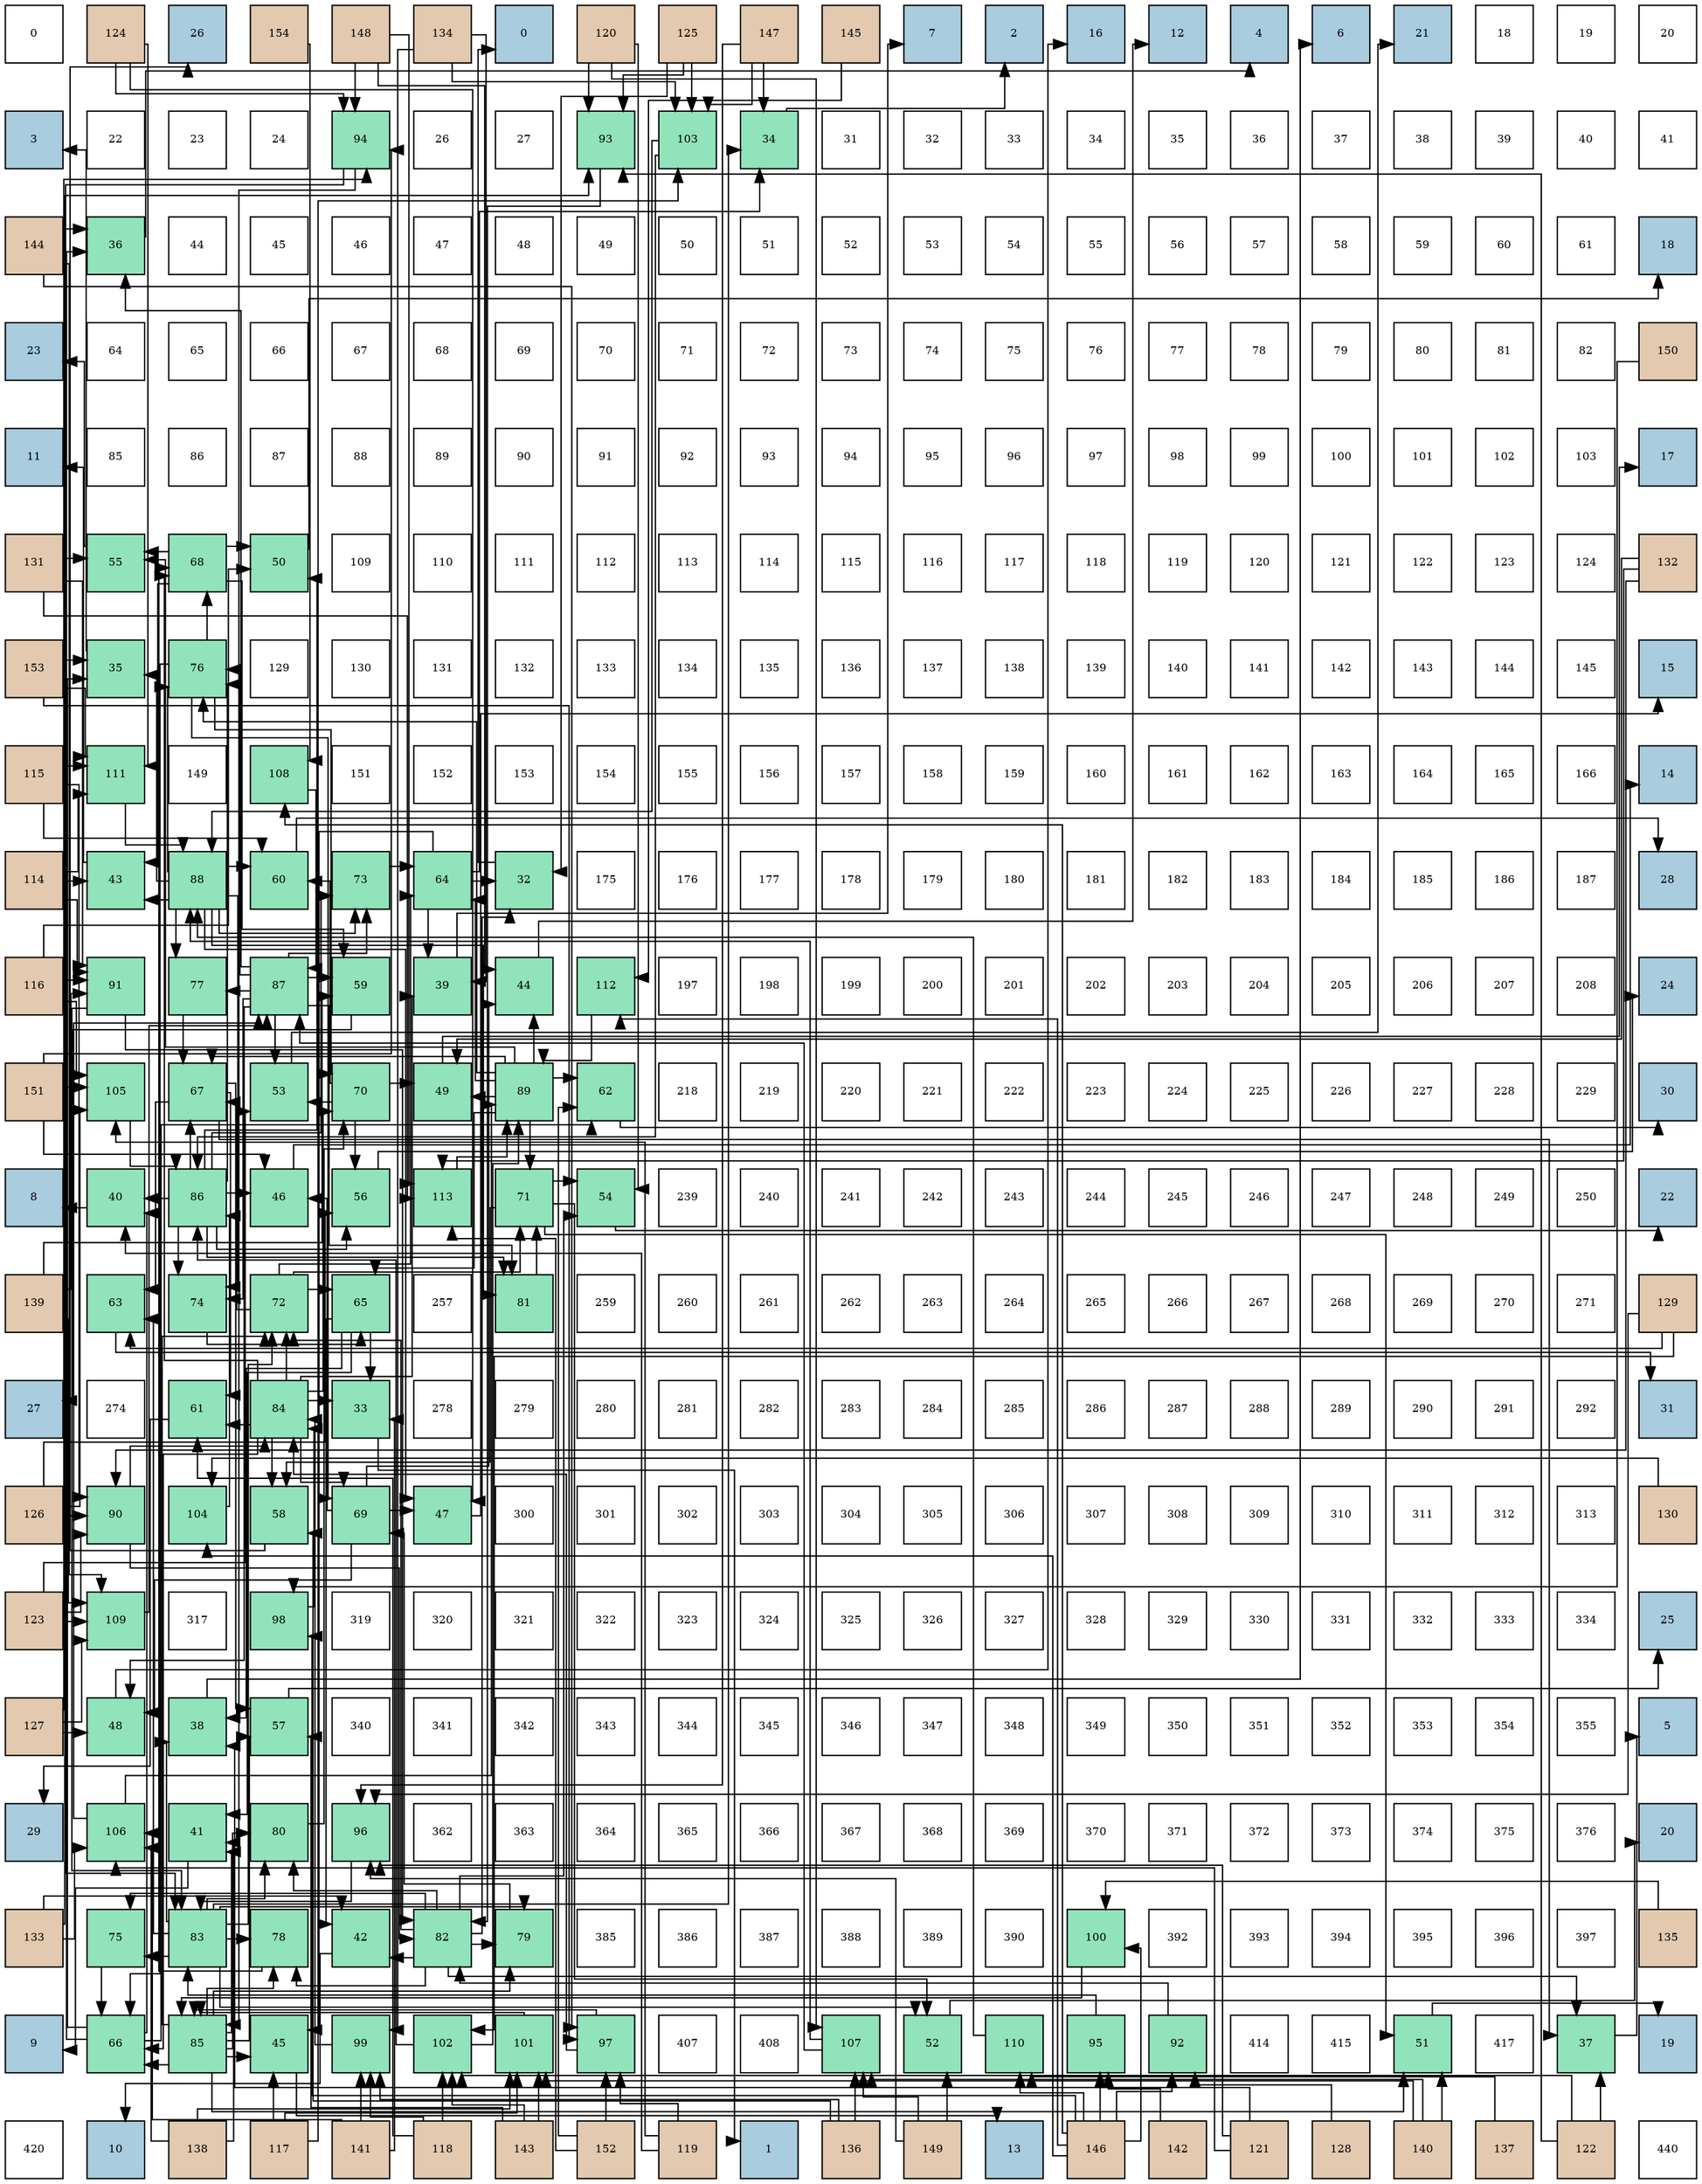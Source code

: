 digraph layout{
 rankdir=TB;
 splines=ortho;
 node [style=filled shape=square fixedsize=true width=0.6];
0[label="0", fontsize=8, fillcolor="#ffffff"];
1[label="124", fontsize=8, fillcolor="#e3c9af"];
2[label="26", fontsize=8, fillcolor="#a9ccde"];
3[label="154", fontsize=8, fillcolor="#e3c9af"];
4[label="148", fontsize=8, fillcolor="#e3c9af"];
5[label="134", fontsize=8, fillcolor="#e3c9af"];
6[label="0", fontsize=8, fillcolor="#a9ccde"];
7[label="120", fontsize=8, fillcolor="#e3c9af"];
8[label="125", fontsize=8, fillcolor="#e3c9af"];
9[label="147", fontsize=8, fillcolor="#e3c9af"];
10[label="145", fontsize=8, fillcolor="#e3c9af"];
11[label="7", fontsize=8, fillcolor="#a9ccde"];
12[label="2", fontsize=8, fillcolor="#a9ccde"];
13[label="16", fontsize=8, fillcolor="#a9ccde"];
14[label="12", fontsize=8, fillcolor="#a9ccde"];
15[label="4", fontsize=8, fillcolor="#a9ccde"];
16[label="6", fontsize=8, fillcolor="#a9ccde"];
17[label="21", fontsize=8, fillcolor="#a9ccde"];
18[label="18", fontsize=8, fillcolor="#ffffff"];
19[label="19", fontsize=8, fillcolor="#ffffff"];
20[label="20", fontsize=8, fillcolor="#ffffff"];
21[label="3", fontsize=8, fillcolor="#a9ccde"];
22[label="22", fontsize=8, fillcolor="#ffffff"];
23[label="23", fontsize=8, fillcolor="#ffffff"];
24[label="24", fontsize=8, fillcolor="#ffffff"];
25[label="94", fontsize=8, fillcolor="#91e3bb"];
26[label="26", fontsize=8, fillcolor="#ffffff"];
27[label="27", fontsize=8, fillcolor="#ffffff"];
28[label="93", fontsize=8, fillcolor="#91e3bb"];
29[label="103", fontsize=8, fillcolor="#91e3bb"];
30[label="34", fontsize=8, fillcolor="#91e3bb"];
31[label="31", fontsize=8, fillcolor="#ffffff"];
32[label="32", fontsize=8, fillcolor="#ffffff"];
33[label="33", fontsize=8, fillcolor="#ffffff"];
34[label="34", fontsize=8, fillcolor="#ffffff"];
35[label="35", fontsize=8, fillcolor="#ffffff"];
36[label="36", fontsize=8, fillcolor="#ffffff"];
37[label="37", fontsize=8, fillcolor="#ffffff"];
38[label="38", fontsize=8, fillcolor="#ffffff"];
39[label="39", fontsize=8, fillcolor="#ffffff"];
40[label="40", fontsize=8, fillcolor="#ffffff"];
41[label="41", fontsize=8, fillcolor="#ffffff"];
42[label="144", fontsize=8, fillcolor="#e3c9af"];
43[label="36", fontsize=8, fillcolor="#91e3bb"];
44[label="44", fontsize=8, fillcolor="#ffffff"];
45[label="45", fontsize=8, fillcolor="#ffffff"];
46[label="46", fontsize=8, fillcolor="#ffffff"];
47[label="47", fontsize=8, fillcolor="#ffffff"];
48[label="48", fontsize=8, fillcolor="#ffffff"];
49[label="49", fontsize=8, fillcolor="#ffffff"];
50[label="50", fontsize=8, fillcolor="#ffffff"];
51[label="51", fontsize=8, fillcolor="#ffffff"];
52[label="52", fontsize=8, fillcolor="#ffffff"];
53[label="53", fontsize=8, fillcolor="#ffffff"];
54[label="54", fontsize=8, fillcolor="#ffffff"];
55[label="55", fontsize=8, fillcolor="#ffffff"];
56[label="56", fontsize=8, fillcolor="#ffffff"];
57[label="57", fontsize=8, fillcolor="#ffffff"];
58[label="58", fontsize=8, fillcolor="#ffffff"];
59[label="59", fontsize=8, fillcolor="#ffffff"];
60[label="60", fontsize=8, fillcolor="#ffffff"];
61[label="61", fontsize=8, fillcolor="#ffffff"];
62[label="18", fontsize=8, fillcolor="#a9ccde"];
63[label="23", fontsize=8, fillcolor="#a9ccde"];
64[label="64", fontsize=8, fillcolor="#ffffff"];
65[label="65", fontsize=8, fillcolor="#ffffff"];
66[label="66", fontsize=8, fillcolor="#ffffff"];
67[label="67", fontsize=8, fillcolor="#ffffff"];
68[label="68", fontsize=8, fillcolor="#ffffff"];
69[label="69", fontsize=8, fillcolor="#ffffff"];
70[label="70", fontsize=8, fillcolor="#ffffff"];
71[label="71", fontsize=8, fillcolor="#ffffff"];
72[label="72", fontsize=8, fillcolor="#ffffff"];
73[label="73", fontsize=8, fillcolor="#ffffff"];
74[label="74", fontsize=8, fillcolor="#ffffff"];
75[label="75", fontsize=8, fillcolor="#ffffff"];
76[label="76", fontsize=8, fillcolor="#ffffff"];
77[label="77", fontsize=8, fillcolor="#ffffff"];
78[label="78", fontsize=8, fillcolor="#ffffff"];
79[label="79", fontsize=8, fillcolor="#ffffff"];
80[label="80", fontsize=8, fillcolor="#ffffff"];
81[label="81", fontsize=8, fillcolor="#ffffff"];
82[label="82", fontsize=8, fillcolor="#ffffff"];
83[label="150", fontsize=8, fillcolor="#e3c9af"];
84[label="11", fontsize=8, fillcolor="#a9ccde"];
85[label="85", fontsize=8, fillcolor="#ffffff"];
86[label="86", fontsize=8, fillcolor="#ffffff"];
87[label="87", fontsize=8, fillcolor="#ffffff"];
88[label="88", fontsize=8, fillcolor="#ffffff"];
89[label="89", fontsize=8, fillcolor="#ffffff"];
90[label="90", fontsize=8, fillcolor="#ffffff"];
91[label="91", fontsize=8, fillcolor="#ffffff"];
92[label="92", fontsize=8, fillcolor="#ffffff"];
93[label="93", fontsize=8, fillcolor="#ffffff"];
94[label="94", fontsize=8, fillcolor="#ffffff"];
95[label="95", fontsize=8, fillcolor="#ffffff"];
96[label="96", fontsize=8, fillcolor="#ffffff"];
97[label="97", fontsize=8, fillcolor="#ffffff"];
98[label="98", fontsize=8, fillcolor="#ffffff"];
99[label="99", fontsize=8, fillcolor="#ffffff"];
100[label="100", fontsize=8, fillcolor="#ffffff"];
101[label="101", fontsize=8, fillcolor="#ffffff"];
102[label="102", fontsize=8, fillcolor="#ffffff"];
103[label="103", fontsize=8, fillcolor="#ffffff"];
104[label="17", fontsize=8, fillcolor="#a9ccde"];
105[label="131", fontsize=8, fillcolor="#e3c9af"];
106[label="55", fontsize=8, fillcolor="#91e3bb"];
107[label="68", fontsize=8, fillcolor="#91e3bb"];
108[label="50", fontsize=8, fillcolor="#91e3bb"];
109[label="109", fontsize=8, fillcolor="#ffffff"];
110[label="110", fontsize=8, fillcolor="#ffffff"];
111[label="111", fontsize=8, fillcolor="#ffffff"];
112[label="112", fontsize=8, fillcolor="#ffffff"];
113[label="113", fontsize=8, fillcolor="#ffffff"];
114[label="114", fontsize=8, fillcolor="#ffffff"];
115[label="115", fontsize=8, fillcolor="#ffffff"];
116[label="116", fontsize=8, fillcolor="#ffffff"];
117[label="117", fontsize=8, fillcolor="#ffffff"];
118[label="118", fontsize=8, fillcolor="#ffffff"];
119[label="119", fontsize=8, fillcolor="#ffffff"];
120[label="120", fontsize=8, fillcolor="#ffffff"];
121[label="121", fontsize=8, fillcolor="#ffffff"];
122[label="122", fontsize=8, fillcolor="#ffffff"];
123[label="123", fontsize=8, fillcolor="#ffffff"];
124[label="124", fontsize=8, fillcolor="#ffffff"];
125[label="132", fontsize=8, fillcolor="#e3c9af"];
126[label="153", fontsize=8, fillcolor="#e3c9af"];
127[label="35", fontsize=8, fillcolor="#91e3bb"];
128[label="76", fontsize=8, fillcolor="#91e3bb"];
129[label="129", fontsize=8, fillcolor="#ffffff"];
130[label="130", fontsize=8, fillcolor="#ffffff"];
131[label="131", fontsize=8, fillcolor="#ffffff"];
132[label="132", fontsize=8, fillcolor="#ffffff"];
133[label="133", fontsize=8, fillcolor="#ffffff"];
134[label="134", fontsize=8, fillcolor="#ffffff"];
135[label="135", fontsize=8, fillcolor="#ffffff"];
136[label="136", fontsize=8, fillcolor="#ffffff"];
137[label="137", fontsize=8, fillcolor="#ffffff"];
138[label="138", fontsize=8, fillcolor="#ffffff"];
139[label="139", fontsize=8, fillcolor="#ffffff"];
140[label="140", fontsize=8, fillcolor="#ffffff"];
141[label="141", fontsize=8, fillcolor="#ffffff"];
142[label="142", fontsize=8, fillcolor="#ffffff"];
143[label="143", fontsize=8, fillcolor="#ffffff"];
144[label="144", fontsize=8, fillcolor="#ffffff"];
145[label="145", fontsize=8, fillcolor="#ffffff"];
146[label="15", fontsize=8, fillcolor="#a9ccde"];
147[label="115", fontsize=8, fillcolor="#e3c9af"];
148[label="111", fontsize=8, fillcolor="#91e3bb"];
149[label="149", fontsize=8, fillcolor="#ffffff"];
150[label="108", fontsize=8, fillcolor="#91e3bb"];
151[label="151", fontsize=8, fillcolor="#ffffff"];
152[label="152", fontsize=8, fillcolor="#ffffff"];
153[label="153", fontsize=8, fillcolor="#ffffff"];
154[label="154", fontsize=8, fillcolor="#ffffff"];
155[label="155", fontsize=8, fillcolor="#ffffff"];
156[label="156", fontsize=8, fillcolor="#ffffff"];
157[label="157", fontsize=8, fillcolor="#ffffff"];
158[label="158", fontsize=8, fillcolor="#ffffff"];
159[label="159", fontsize=8, fillcolor="#ffffff"];
160[label="160", fontsize=8, fillcolor="#ffffff"];
161[label="161", fontsize=8, fillcolor="#ffffff"];
162[label="162", fontsize=8, fillcolor="#ffffff"];
163[label="163", fontsize=8, fillcolor="#ffffff"];
164[label="164", fontsize=8, fillcolor="#ffffff"];
165[label="165", fontsize=8, fillcolor="#ffffff"];
166[label="166", fontsize=8, fillcolor="#ffffff"];
167[label="14", fontsize=8, fillcolor="#a9ccde"];
168[label="114", fontsize=8, fillcolor="#e3c9af"];
169[label="43", fontsize=8, fillcolor="#91e3bb"];
170[label="88", fontsize=8, fillcolor="#91e3bb"];
171[label="60", fontsize=8, fillcolor="#91e3bb"];
172[label="73", fontsize=8, fillcolor="#91e3bb"];
173[label="64", fontsize=8, fillcolor="#91e3bb"];
174[label="32", fontsize=8, fillcolor="#91e3bb"];
175[label="175", fontsize=8, fillcolor="#ffffff"];
176[label="176", fontsize=8, fillcolor="#ffffff"];
177[label="177", fontsize=8, fillcolor="#ffffff"];
178[label="178", fontsize=8, fillcolor="#ffffff"];
179[label="179", fontsize=8, fillcolor="#ffffff"];
180[label="180", fontsize=8, fillcolor="#ffffff"];
181[label="181", fontsize=8, fillcolor="#ffffff"];
182[label="182", fontsize=8, fillcolor="#ffffff"];
183[label="183", fontsize=8, fillcolor="#ffffff"];
184[label="184", fontsize=8, fillcolor="#ffffff"];
185[label="185", fontsize=8, fillcolor="#ffffff"];
186[label="186", fontsize=8, fillcolor="#ffffff"];
187[label="187", fontsize=8, fillcolor="#ffffff"];
188[label="28", fontsize=8, fillcolor="#a9ccde"];
189[label="116", fontsize=8, fillcolor="#e3c9af"];
190[label="91", fontsize=8, fillcolor="#91e3bb"];
191[label="77", fontsize=8, fillcolor="#91e3bb"];
192[label="87", fontsize=8, fillcolor="#91e3bb"];
193[label="59", fontsize=8, fillcolor="#91e3bb"];
194[label="39", fontsize=8, fillcolor="#91e3bb"];
195[label="44", fontsize=8, fillcolor="#91e3bb"];
196[label="112", fontsize=8, fillcolor="#91e3bb"];
197[label="197", fontsize=8, fillcolor="#ffffff"];
198[label="198", fontsize=8, fillcolor="#ffffff"];
199[label="199", fontsize=8, fillcolor="#ffffff"];
200[label="200", fontsize=8, fillcolor="#ffffff"];
201[label="201", fontsize=8, fillcolor="#ffffff"];
202[label="202", fontsize=8, fillcolor="#ffffff"];
203[label="203", fontsize=8, fillcolor="#ffffff"];
204[label="204", fontsize=8, fillcolor="#ffffff"];
205[label="205", fontsize=8, fillcolor="#ffffff"];
206[label="206", fontsize=8, fillcolor="#ffffff"];
207[label="207", fontsize=8, fillcolor="#ffffff"];
208[label="208", fontsize=8, fillcolor="#ffffff"];
209[label="24", fontsize=8, fillcolor="#a9ccde"];
210[label="151", fontsize=8, fillcolor="#e3c9af"];
211[label="105", fontsize=8, fillcolor="#91e3bb"];
212[label="67", fontsize=8, fillcolor="#91e3bb"];
213[label="53", fontsize=8, fillcolor="#91e3bb"];
214[label="70", fontsize=8, fillcolor="#91e3bb"];
215[label="49", fontsize=8, fillcolor="#91e3bb"];
216[label="89", fontsize=8, fillcolor="#91e3bb"];
217[label="62", fontsize=8, fillcolor="#91e3bb"];
218[label="218", fontsize=8, fillcolor="#ffffff"];
219[label="219", fontsize=8, fillcolor="#ffffff"];
220[label="220", fontsize=8, fillcolor="#ffffff"];
221[label="221", fontsize=8, fillcolor="#ffffff"];
222[label="222", fontsize=8, fillcolor="#ffffff"];
223[label="223", fontsize=8, fillcolor="#ffffff"];
224[label="224", fontsize=8, fillcolor="#ffffff"];
225[label="225", fontsize=8, fillcolor="#ffffff"];
226[label="226", fontsize=8, fillcolor="#ffffff"];
227[label="227", fontsize=8, fillcolor="#ffffff"];
228[label="228", fontsize=8, fillcolor="#ffffff"];
229[label="229", fontsize=8, fillcolor="#ffffff"];
230[label="30", fontsize=8, fillcolor="#a9ccde"];
231[label="8", fontsize=8, fillcolor="#a9ccde"];
232[label="40", fontsize=8, fillcolor="#91e3bb"];
233[label="86", fontsize=8, fillcolor="#91e3bb"];
234[label="46", fontsize=8, fillcolor="#91e3bb"];
235[label="56", fontsize=8, fillcolor="#91e3bb"];
236[label="113", fontsize=8, fillcolor="#91e3bb"];
237[label="71", fontsize=8, fillcolor="#91e3bb"];
238[label="54", fontsize=8, fillcolor="#91e3bb"];
239[label="239", fontsize=8, fillcolor="#ffffff"];
240[label="240", fontsize=8, fillcolor="#ffffff"];
241[label="241", fontsize=8, fillcolor="#ffffff"];
242[label="242", fontsize=8, fillcolor="#ffffff"];
243[label="243", fontsize=8, fillcolor="#ffffff"];
244[label="244", fontsize=8, fillcolor="#ffffff"];
245[label="245", fontsize=8, fillcolor="#ffffff"];
246[label="246", fontsize=8, fillcolor="#ffffff"];
247[label="247", fontsize=8, fillcolor="#ffffff"];
248[label="248", fontsize=8, fillcolor="#ffffff"];
249[label="249", fontsize=8, fillcolor="#ffffff"];
250[label="250", fontsize=8, fillcolor="#ffffff"];
251[label="22", fontsize=8, fillcolor="#a9ccde"];
252[label="139", fontsize=8, fillcolor="#e3c9af"];
253[label="63", fontsize=8, fillcolor="#91e3bb"];
254[label="74", fontsize=8, fillcolor="#91e3bb"];
255[label="72", fontsize=8, fillcolor="#91e3bb"];
256[label="65", fontsize=8, fillcolor="#91e3bb"];
257[label="257", fontsize=8, fillcolor="#ffffff"];
258[label="81", fontsize=8, fillcolor="#91e3bb"];
259[label="259", fontsize=8, fillcolor="#ffffff"];
260[label="260", fontsize=8, fillcolor="#ffffff"];
261[label="261", fontsize=8, fillcolor="#ffffff"];
262[label="262", fontsize=8, fillcolor="#ffffff"];
263[label="263", fontsize=8, fillcolor="#ffffff"];
264[label="264", fontsize=8, fillcolor="#ffffff"];
265[label="265", fontsize=8, fillcolor="#ffffff"];
266[label="266", fontsize=8, fillcolor="#ffffff"];
267[label="267", fontsize=8, fillcolor="#ffffff"];
268[label="268", fontsize=8, fillcolor="#ffffff"];
269[label="269", fontsize=8, fillcolor="#ffffff"];
270[label="270", fontsize=8, fillcolor="#ffffff"];
271[label="271", fontsize=8, fillcolor="#ffffff"];
272[label="129", fontsize=8, fillcolor="#e3c9af"];
273[label="27", fontsize=8, fillcolor="#a9ccde"];
274[label="274", fontsize=8, fillcolor="#ffffff"];
275[label="61", fontsize=8, fillcolor="#91e3bb"];
276[label="84", fontsize=8, fillcolor="#91e3bb"];
277[label="33", fontsize=8, fillcolor="#91e3bb"];
278[label="278", fontsize=8, fillcolor="#ffffff"];
279[label="279", fontsize=8, fillcolor="#ffffff"];
280[label="280", fontsize=8, fillcolor="#ffffff"];
281[label="281", fontsize=8, fillcolor="#ffffff"];
282[label="282", fontsize=8, fillcolor="#ffffff"];
283[label="283", fontsize=8, fillcolor="#ffffff"];
284[label="284", fontsize=8, fillcolor="#ffffff"];
285[label="285", fontsize=8, fillcolor="#ffffff"];
286[label="286", fontsize=8, fillcolor="#ffffff"];
287[label="287", fontsize=8, fillcolor="#ffffff"];
288[label="288", fontsize=8, fillcolor="#ffffff"];
289[label="289", fontsize=8, fillcolor="#ffffff"];
290[label="290", fontsize=8, fillcolor="#ffffff"];
291[label="291", fontsize=8, fillcolor="#ffffff"];
292[label="292", fontsize=8, fillcolor="#ffffff"];
293[label="31", fontsize=8, fillcolor="#a9ccde"];
294[label="126", fontsize=8, fillcolor="#e3c9af"];
295[label="90", fontsize=8, fillcolor="#91e3bb"];
296[label="104", fontsize=8, fillcolor="#91e3bb"];
297[label="58", fontsize=8, fillcolor="#91e3bb"];
298[label="69", fontsize=8, fillcolor="#91e3bb"];
299[label="47", fontsize=8, fillcolor="#91e3bb"];
300[label="300", fontsize=8, fillcolor="#ffffff"];
301[label="301", fontsize=8, fillcolor="#ffffff"];
302[label="302", fontsize=8, fillcolor="#ffffff"];
303[label="303", fontsize=8, fillcolor="#ffffff"];
304[label="304", fontsize=8, fillcolor="#ffffff"];
305[label="305", fontsize=8, fillcolor="#ffffff"];
306[label="306", fontsize=8, fillcolor="#ffffff"];
307[label="307", fontsize=8, fillcolor="#ffffff"];
308[label="308", fontsize=8, fillcolor="#ffffff"];
309[label="309", fontsize=8, fillcolor="#ffffff"];
310[label="310", fontsize=8, fillcolor="#ffffff"];
311[label="311", fontsize=8, fillcolor="#ffffff"];
312[label="312", fontsize=8, fillcolor="#ffffff"];
313[label="313", fontsize=8, fillcolor="#ffffff"];
314[label="130", fontsize=8, fillcolor="#e3c9af"];
315[label="123", fontsize=8, fillcolor="#e3c9af"];
316[label="109", fontsize=8, fillcolor="#91e3bb"];
317[label="317", fontsize=8, fillcolor="#ffffff"];
318[label="98", fontsize=8, fillcolor="#91e3bb"];
319[label="319", fontsize=8, fillcolor="#ffffff"];
320[label="320", fontsize=8, fillcolor="#ffffff"];
321[label="321", fontsize=8, fillcolor="#ffffff"];
322[label="322", fontsize=8, fillcolor="#ffffff"];
323[label="323", fontsize=8, fillcolor="#ffffff"];
324[label="324", fontsize=8, fillcolor="#ffffff"];
325[label="325", fontsize=8, fillcolor="#ffffff"];
326[label="326", fontsize=8, fillcolor="#ffffff"];
327[label="327", fontsize=8, fillcolor="#ffffff"];
328[label="328", fontsize=8, fillcolor="#ffffff"];
329[label="329", fontsize=8, fillcolor="#ffffff"];
330[label="330", fontsize=8, fillcolor="#ffffff"];
331[label="331", fontsize=8, fillcolor="#ffffff"];
332[label="332", fontsize=8, fillcolor="#ffffff"];
333[label="333", fontsize=8, fillcolor="#ffffff"];
334[label="334", fontsize=8, fillcolor="#ffffff"];
335[label="25", fontsize=8, fillcolor="#a9ccde"];
336[label="127", fontsize=8, fillcolor="#e3c9af"];
337[label="48", fontsize=8, fillcolor="#91e3bb"];
338[label="38", fontsize=8, fillcolor="#91e3bb"];
339[label="57", fontsize=8, fillcolor="#91e3bb"];
340[label="340", fontsize=8, fillcolor="#ffffff"];
341[label="341", fontsize=8, fillcolor="#ffffff"];
342[label="342", fontsize=8, fillcolor="#ffffff"];
343[label="343", fontsize=8, fillcolor="#ffffff"];
344[label="344", fontsize=8, fillcolor="#ffffff"];
345[label="345", fontsize=8, fillcolor="#ffffff"];
346[label="346", fontsize=8, fillcolor="#ffffff"];
347[label="347", fontsize=8, fillcolor="#ffffff"];
348[label="348", fontsize=8, fillcolor="#ffffff"];
349[label="349", fontsize=8, fillcolor="#ffffff"];
350[label="350", fontsize=8, fillcolor="#ffffff"];
351[label="351", fontsize=8, fillcolor="#ffffff"];
352[label="352", fontsize=8, fillcolor="#ffffff"];
353[label="353", fontsize=8, fillcolor="#ffffff"];
354[label="354", fontsize=8, fillcolor="#ffffff"];
355[label="355", fontsize=8, fillcolor="#ffffff"];
356[label="5", fontsize=8, fillcolor="#a9ccde"];
357[label="29", fontsize=8, fillcolor="#a9ccde"];
358[label="106", fontsize=8, fillcolor="#91e3bb"];
359[label="41", fontsize=8, fillcolor="#91e3bb"];
360[label="80", fontsize=8, fillcolor="#91e3bb"];
361[label="96", fontsize=8, fillcolor="#91e3bb"];
362[label="362", fontsize=8, fillcolor="#ffffff"];
363[label="363", fontsize=8, fillcolor="#ffffff"];
364[label="364", fontsize=8, fillcolor="#ffffff"];
365[label="365", fontsize=8, fillcolor="#ffffff"];
366[label="366", fontsize=8, fillcolor="#ffffff"];
367[label="367", fontsize=8, fillcolor="#ffffff"];
368[label="368", fontsize=8, fillcolor="#ffffff"];
369[label="369", fontsize=8, fillcolor="#ffffff"];
370[label="370", fontsize=8, fillcolor="#ffffff"];
371[label="371", fontsize=8, fillcolor="#ffffff"];
372[label="372", fontsize=8, fillcolor="#ffffff"];
373[label="373", fontsize=8, fillcolor="#ffffff"];
374[label="374", fontsize=8, fillcolor="#ffffff"];
375[label="375", fontsize=8, fillcolor="#ffffff"];
376[label="376", fontsize=8, fillcolor="#ffffff"];
377[label="20", fontsize=8, fillcolor="#a9ccde"];
378[label="133", fontsize=8, fillcolor="#e3c9af"];
379[label="75", fontsize=8, fillcolor="#91e3bb"];
380[label="83", fontsize=8, fillcolor="#91e3bb"];
381[label="78", fontsize=8, fillcolor="#91e3bb"];
382[label="42", fontsize=8, fillcolor="#91e3bb"];
383[label="82", fontsize=8, fillcolor="#91e3bb"];
384[label="79", fontsize=8, fillcolor="#91e3bb"];
385[label="385", fontsize=8, fillcolor="#ffffff"];
386[label="386", fontsize=8, fillcolor="#ffffff"];
387[label="387", fontsize=8, fillcolor="#ffffff"];
388[label="388", fontsize=8, fillcolor="#ffffff"];
389[label="389", fontsize=8, fillcolor="#ffffff"];
390[label="390", fontsize=8, fillcolor="#ffffff"];
391[label="100", fontsize=8, fillcolor="#91e3bb"];
392[label="392", fontsize=8, fillcolor="#ffffff"];
393[label="393", fontsize=8, fillcolor="#ffffff"];
394[label="394", fontsize=8, fillcolor="#ffffff"];
395[label="395", fontsize=8, fillcolor="#ffffff"];
396[label="396", fontsize=8, fillcolor="#ffffff"];
397[label="397", fontsize=8, fillcolor="#ffffff"];
398[label="135", fontsize=8, fillcolor="#e3c9af"];
399[label="9", fontsize=8, fillcolor="#a9ccde"];
400[label="66", fontsize=8, fillcolor="#91e3bb"];
401[label="85", fontsize=8, fillcolor="#91e3bb"];
402[label="45", fontsize=8, fillcolor="#91e3bb"];
403[label="99", fontsize=8, fillcolor="#91e3bb"];
404[label="102", fontsize=8, fillcolor="#91e3bb"];
405[label="101", fontsize=8, fillcolor="#91e3bb"];
406[label="97", fontsize=8, fillcolor="#91e3bb"];
407[label="407", fontsize=8, fillcolor="#ffffff"];
408[label="408", fontsize=8, fillcolor="#ffffff"];
409[label="107", fontsize=8, fillcolor="#91e3bb"];
410[label="52", fontsize=8, fillcolor="#91e3bb"];
411[label="110", fontsize=8, fillcolor="#91e3bb"];
412[label="95", fontsize=8, fillcolor="#91e3bb"];
413[label="92", fontsize=8, fillcolor="#91e3bb"];
414[label="414", fontsize=8, fillcolor="#ffffff"];
415[label="415", fontsize=8, fillcolor="#ffffff"];
416[label="51", fontsize=8, fillcolor="#91e3bb"];
417[label="417", fontsize=8, fillcolor="#ffffff"];
418[label="37", fontsize=8, fillcolor="#91e3bb"];
419[label="19", fontsize=8, fillcolor="#a9ccde"];
420[label="420", fontsize=8, fillcolor="#ffffff"];
421[label="10", fontsize=8, fillcolor="#a9ccde"];
422[label="138", fontsize=8, fillcolor="#e3c9af"];
423[label="117", fontsize=8, fillcolor="#e3c9af"];
424[label="141", fontsize=8, fillcolor="#e3c9af"];
425[label="118", fontsize=8, fillcolor="#e3c9af"];
426[label="143", fontsize=8, fillcolor="#e3c9af"];
427[label="152", fontsize=8, fillcolor="#e3c9af"];
428[label="119", fontsize=8, fillcolor="#e3c9af"];
429[label="1", fontsize=8, fillcolor="#a9ccde"];
430[label="136", fontsize=8, fillcolor="#e3c9af"];
431[label="149", fontsize=8, fillcolor="#e3c9af"];
432[label="13", fontsize=8, fillcolor="#a9ccde"];
433[label="146", fontsize=8, fillcolor="#e3c9af"];
434[label="142", fontsize=8, fillcolor="#e3c9af"];
435[label="121", fontsize=8, fillcolor="#e3c9af"];
436[label="128", fontsize=8, fillcolor="#e3c9af"];
437[label="140", fontsize=8, fillcolor="#e3c9af"];
438[label="137", fontsize=8, fillcolor="#e3c9af"];
439[label="122", fontsize=8, fillcolor="#e3c9af"];
440[label="440", fontsize=8, fillcolor="#ffffff"];
edge [constraint=false, style=vis];174 -> 6;
277 -> 429;
30 -> 12;
127 -> 21;
43 -> 15;
418 -> 356;
338 -> 16;
194 -> 11;
232 -> 231;
359 -> 399;
382 -> 421;
169 -> 84;
195 -> 14;
402 -> 432;
234 -> 167;
299 -> 146;
337 -> 13;
215 -> 104;
108 -> 62;
416 -> 419;
410 -> 377;
213 -> 17;
238 -> 251;
106 -> 63;
235 -> 209;
339 -> 335;
297 -> 2;
193 -> 273;
171 -> 188;
275 -> 357;
217 -> 230;
253 -> 293;
173 -> 174;
173 -> 30;
173 -> 194;
173 -> 402;
256 -> 277;
256 -> 338;
256 -> 359;
256 -> 382;
400 -> 127;
400 -> 43;
400 -> 232;
400 -> 217;
212 -> 418;
212 -> 339;
212 -> 275;
212 -> 253;
107 -> 169;
107 -> 108;
107 -> 106;
107 -> 193;
298 -> 195;
298 -> 234;
298 -> 299;
298 -> 337;
214 -> 215;
214 -> 213;
214 -> 235;
214 -> 171;
237 -> 416;
237 -> 410;
237 -> 238;
237 -> 297;
255 -> 173;
255 -> 256;
255 -> 212;
255 -> 237;
172 -> 173;
254 -> 256;
379 -> 400;
128 -> 400;
128 -> 107;
128 -> 298;
128 -> 214;
191 -> 212;
381 -> 107;
384 -> 298;
360 -> 214;
258 -> 237;
383 -> 174;
383 -> 418;
383 -> 382;
383 -> 238;
383 -> 255;
383 -> 379;
383 -> 381;
383 -> 384;
383 -> 360;
380 -> 30;
380 -> 338;
380 -> 410;
380 -> 253;
380 -> 255;
380 -> 379;
380 -> 381;
380 -> 384;
380 -> 360;
276 -> 277;
276 -> 194;
276 -> 297;
276 -> 275;
276 -> 400;
276 -> 107;
276 -> 298;
276 -> 214;
276 -> 255;
401 -> 359;
401 -> 402;
401 -> 416;
401 -> 339;
401 -> 400;
401 -> 255;
401 -> 381;
401 -> 384;
401 -> 360;
233 -> 232;
233 -> 234;
233 -> 108;
233 -> 235;
233 -> 212;
233 -> 172;
233 -> 254;
233 -> 128;
233 -> 258;
192 -> 43;
192 -> 337;
192 -> 213;
192 -> 193;
192 -> 172;
192 -> 254;
192 -> 128;
192 -> 191;
192 -> 258;
170 -> 127;
170 -> 169;
170 -> 299;
170 -> 171;
170 -> 172;
170 -> 254;
170 -> 128;
170 -> 191;
170 -> 258;
216 -> 195;
216 -> 215;
216 -> 106;
216 -> 217;
216 -> 173;
216 -> 256;
216 -> 212;
216 -> 237;
216 -> 128;
295 -> 383;
295 -> 276;
190 -> 383;
190 -> 380;
413 -> 383;
28 -> 383;
25 -> 380;
25 -> 401;
412 -> 380;
361 -> 380;
406 -> 276;
406 -> 401;
318 -> 276;
403 -> 276;
391 -> 401;
405 -> 401;
404 -> 233;
404 -> 216;
29 -> 233;
29 -> 170;
296 -> 233;
211 -> 233;
358 -> 192;
358 -> 216;
409 -> 192;
409 -> 170;
150 -> 192;
316 -> 192;
411 -> 170;
148 -> 170;
196 -> 216;
236 -> 216;
168 -> 169;
168 -> 190;
168 -> 148;
147 -> 171;
147 -> 295;
147 -> 148;
189 -> 108;
189 -> 190;
189 -> 211;
423 -> 402;
423 -> 405;
423 -> 29;
425 -> 275;
425 -> 403;
425 -> 404;
428 -> 232;
428 -> 406;
428 -> 211;
7 -> 238;
7 -> 28;
7 -> 409;
435 -> 338;
435 -> 361;
435 -> 358;
439 -> 418;
439 -> 28;
439 -> 404;
315 -> 213;
315 -> 295;
315 -> 316;
1 -> 299;
1 -> 25;
1 -> 148;
8 -> 174;
8 -> 28;
8 -> 29;
294 -> 235;
294 -> 295;
294 -> 211;
336 -> 337;
336 -> 25;
336 -> 316;
436 -> 413;
272 -> 253;
272 -> 361;
272 -> 404;
314 -> 296;
105 -> 106;
105 -> 190;
105 -> 236;
125 -> 215;
125 -> 295;
125 -> 236;
378 -> 382;
378 -> 28;
378 -> 358;
5 -> 194;
5 -> 403;
5 -> 29;
398 -> 391;
430 -> 297;
430 -> 403;
430 -> 409;
438 -> 411;
422 -> 359;
422 -> 405;
422 -> 358;
252 -> 193;
252 -> 190;
252 -> 316;
437 -> 416;
437 -> 405;
437 -> 409;
424 -> 277;
424 -> 403;
424 -> 358;
434 -> 412;
426 -> 339;
426 -> 405;
426 -> 404;
42 -> 43;
42 -> 406;
42 -> 316;
10 -> 196;
433 -> 413;
433 -> 412;
433 -> 318;
433 -> 391;
433 -> 296;
433 -> 150;
433 -> 411;
433 -> 196;
9 -> 30;
9 -> 361;
9 -> 29;
4 -> 195;
4 -> 25;
4 -> 236;
431 -> 410;
431 -> 361;
431 -> 409;
83 -> 318;
210 -> 234;
210 -> 25;
210 -> 211;
427 -> 217;
427 -> 406;
427 -> 236;
126 -> 127;
126 -> 406;
126 -> 148;
3 -> 150;
edge [constraint=true, style=invis];
0 -> 21 -> 42 -> 63 -> 84 -> 105 -> 126 -> 147 -> 168 -> 189 -> 210 -> 231 -> 252 -> 273 -> 294 -> 315 -> 336 -> 357 -> 378 -> 399 -> 420;
1 -> 22 -> 43 -> 64 -> 85 -> 106 -> 127 -> 148 -> 169 -> 190 -> 211 -> 232 -> 253 -> 274 -> 295 -> 316 -> 337 -> 358 -> 379 -> 400 -> 421;
2 -> 23 -> 44 -> 65 -> 86 -> 107 -> 128 -> 149 -> 170 -> 191 -> 212 -> 233 -> 254 -> 275 -> 296 -> 317 -> 338 -> 359 -> 380 -> 401 -> 422;
3 -> 24 -> 45 -> 66 -> 87 -> 108 -> 129 -> 150 -> 171 -> 192 -> 213 -> 234 -> 255 -> 276 -> 297 -> 318 -> 339 -> 360 -> 381 -> 402 -> 423;
4 -> 25 -> 46 -> 67 -> 88 -> 109 -> 130 -> 151 -> 172 -> 193 -> 214 -> 235 -> 256 -> 277 -> 298 -> 319 -> 340 -> 361 -> 382 -> 403 -> 424;
5 -> 26 -> 47 -> 68 -> 89 -> 110 -> 131 -> 152 -> 173 -> 194 -> 215 -> 236 -> 257 -> 278 -> 299 -> 320 -> 341 -> 362 -> 383 -> 404 -> 425;
6 -> 27 -> 48 -> 69 -> 90 -> 111 -> 132 -> 153 -> 174 -> 195 -> 216 -> 237 -> 258 -> 279 -> 300 -> 321 -> 342 -> 363 -> 384 -> 405 -> 426;
7 -> 28 -> 49 -> 70 -> 91 -> 112 -> 133 -> 154 -> 175 -> 196 -> 217 -> 238 -> 259 -> 280 -> 301 -> 322 -> 343 -> 364 -> 385 -> 406 -> 427;
8 -> 29 -> 50 -> 71 -> 92 -> 113 -> 134 -> 155 -> 176 -> 197 -> 218 -> 239 -> 260 -> 281 -> 302 -> 323 -> 344 -> 365 -> 386 -> 407 -> 428;
9 -> 30 -> 51 -> 72 -> 93 -> 114 -> 135 -> 156 -> 177 -> 198 -> 219 -> 240 -> 261 -> 282 -> 303 -> 324 -> 345 -> 366 -> 387 -> 408 -> 429;
10 -> 31 -> 52 -> 73 -> 94 -> 115 -> 136 -> 157 -> 178 -> 199 -> 220 -> 241 -> 262 -> 283 -> 304 -> 325 -> 346 -> 367 -> 388 -> 409 -> 430;
11 -> 32 -> 53 -> 74 -> 95 -> 116 -> 137 -> 158 -> 179 -> 200 -> 221 -> 242 -> 263 -> 284 -> 305 -> 326 -> 347 -> 368 -> 389 -> 410 -> 431;
12 -> 33 -> 54 -> 75 -> 96 -> 117 -> 138 -> 159 -> 180 -> 201 -> 222 -> 243 -> 264 -> 285 -> 306 -> 327 -> 348 -> 369 -> 390 -> 411 -> 432;
13 -> 34 -> 55 -> 76 -> 97 -> 118 -> 139 -> 160 -> 181 -> 202 -> 223 -> 244 -> 265 -> 286 -> 307 -> 328 -> 349 -> 370 -> 391 -> 412 -> 433;
14 -> 35 -> 56 -> 77 -> 98 -> 119 -> 140 -> 161 -> 182 -> 203 -> 224 -> 245 -> 266 -> 287 -> 308 -> 329 -> 350 -> 371 -> 392 -> 413 -> 434;
15 -> 36 -> 57 -> 78 -> 99 -> 120 -> 141 -> 162 -> 183 -> 204 -> 225 -> 246 -> 267 -> 288 -> 309 -> 330 -> 351 -> 372 -> 393 -> 414 -> 435;
16 -> 37 -> 58 -> 79 -> 100 -> 121 -> 142 -> 163 -> 184 -> 205 -> 226 -> 247 -> 268 -> 289 -> 310 -> 331 -> 352 -> 373 -> 394 -> 415 -> 436;
17 -> 38 -> 59 -> 80 -> 101 -> 122 -> 143 -> 164 -> 185 -> 206 -> 227 -> 248 -> 269 -> 290 -> 311 -> 332 -> 353 -> 374 -> 395 -> 416 -> 437;
18 -> 39 -> 60 -> 81 -> 102 -> 123 -> 144 -> 165 -> 186 -> 207 -> 228 -> 249 -> 270 -> 291 -> 312 -> 333 -> 354 -> 375 -> 396 -> 417 -> 438;
19 -> 40 -> 61 -> 82 -> 103 -> 124 -> 145 -> 166 -> 187 -> 208 -> 229 -> 250 -> 271 -> 292 -> 313 -> 334 -> 355 -> 376 -> 397 -> 418 -> 439;
20 -> 41 -> 62 -> 83 -> 104 -> 125 -> 146 -> 167 -> 188 -> 209 -> 230 -> 251 -> 272 -> 293 -> 314 -> 335 -> 356 -> 377 -> 398 -> 419 -> 440;
rank = same {0 -> 1 -> 2 -> 3 -> 4 -> 5 -> 6 -> 7 -> 8 -> 9 -> 10 -> 11 -> 12 -> 13 -> 14 -> 15 -> 16 -> 17 -> 18 -> 19 -> 20};
rank = same {21 -> 22 -> 23 -> 24 -> 25 -> 26 -> 27 -> 28 -> 29 -> 30 -> 31 -> 32 -> 33 -> 34 -> 35 -> 36 -> 37 -> 38 -> 39 -> 40 -> 41};
rank = same {42 -> 43 -> 44 -> 45 -> 46 -> 47 -> 48 -> 49 -> 50 -> 51 -> 52 -> 53 -> 54 -> 55 -> 56 -> 57 -> 58 -> 59 -> 60 -> 61 -> 62};
rank = same {63 -> 64 -> 65 -> 66 -> 67 -> 68 -> 69 -> 70 -> 71 -> 72 -> 73 -> 74 -> 75 -> 76 -> 77 -> 78 -> 79 -> 80 -> 81 -> 82 -> 83};
rank = same {84 -> 85 -> 86 -> 87 -> 88 -> 89 -> 90 -> 91 -> 92 -> 93 -> 94 -> 95 -> 96 -> 97 -> 98 -> 99 -> 100 -> 101 -> 102 -> 103 -> 104};
rank = same {105 -> 106 -> 107 -> 108 -> 109 -> 110 -> 111 -> 112 -> 113 -> 114 -> 115 -> 116 -> 117 -> 118 -> 119 -> 120 -> 121 -> 122 -> 123 -> 124 -> 125};
rank = same {126 -> 127 -> 128 -> 129 -> 130 -> 131 -> 132 -> 133 -> 134 -> 135 -> 136 -> 137 -> 138 -> 139 -> 140 -> 141 -> 142 -> 143 -> 144 -> 145 -> 146};
rank = same {147 -> 148 -> 149 -> 150 -> 151 -> 152 -> 153 -> 154 -> 155 -> 156 -> 157 -> 158 -> 159 -> 160 -> 161 -> 162 -> 163 -> 164 -> 165 -> 166 -> 167};
rank = same {168 -> 169 -> 170 -> 171 -> 172 -> 173 -> 174 -> 175 -> 176 -> 177 -> 178 -> 179 -> 180 -> 181 -> 182 -> 183 -> 184 -> 185 -> 186 -> 187 -> 188};
rank = same {189 -> 190 -> 191 -> 192 -> 193 -> 194 -> 195 -> 196 -> 197 -> 198 -> 199 -> 200 -> 201 -> 202 -> 203 -> 204 -> 205 -> 206 -> 207 -> 208 -> 209};
rank = same {210 -> 211 -> 212 -> 213 -> 214 -> 215 -> 216 -> 217 -> 218 -> 219 -> 220 -> 221 -> 222 -> 223 -> 224 -> 225 -> 226 -> 227 -> 228 -> 229 -> 230};
rank = same {231 -> 232 -> 233 -> 234 -> 235 -> 236 -> 237 -> 238 -> 239 -> 240 -> 241 -> 242 -> 243 -> 244 -> 245 -> 246 -> 247 -> 248 -> 249 -> 250 -> 251};
rank = same {252 -> 253 -> 254 -> 255 -> 256 -> 257 -> 258 -> 259 -> 260 -> 261 -> 262 -> 263 -> 264 -> 265 -> 266 -> 267 -> 268 -> 269 -> 270 -> 271 -> 272};
rank = same {273 -> 274 -> 275 -> 276 -> 277 -> 278 -> 279 -> 280 -> 281 -> 282 -> 283 -> 284 -> 285 -> 286 -> 287 -> 288 -> 289 -> 290 -> 291 -> 292 -> 293};
rank = same {294 -> 295 -> 296 -> 297 -> 298 -> 299 -> 300 -> 301 -> 302 -> 303 -> 304 -> 305 -> 306 -> 307 -> 308 -> 309 -> 310 -> 311 -> 312 -> 313 -> 314};
rank = same {315 -> 316 -> 317 -> 318 -> 319 -> 320 -> 321 -> 322 -> 323 -> 324 -> 325 -> 326 -> 327 -> 328 -> 329 -> 330 -> 331 -> 332 -> 333 -> 334 -> 335};
rank = same {336 -> 337 -> 338 -> 339 -> 340 -> 341 -> 342 -> 343 -> 344 -> 345 -> 346 -> 347 -> 348 -> 349 -> 350 -> 351 -> 352 -> 353 -> 354 -> 355 -> 356};
rank = same {357 -> 358 -> 359 -> 360 -> 361 -> 362 -> 363 -> 364 -> 365 -> 366 -> 367 -> 368 -> 369 -> 370 -> 371 -> 372 -> 373 -> 374 -> 375 -> 376 -> 377};
rank = same {378 -> 379 -> 380 -> 381 -> 382 -> 383 -> 384 -> 385 -> 386 -> 387 -> 388 -> 389 -> 390 -> 391 -> 392 -> 393 -> 394 -> 395 -> 396 -> 397 -> 398};
rank = same {399 -> 400 -> 401 -> 402 -> 403 -> 404 -> 405 -> 406 -> 407 -> 408 -> 409 -> 410 -> 411 -> 412 -> 413 -> 414 -> 415 -> 416 -> 417 -> 418 -> 419};
rank = same {420 -> 421 -> 422 -> 423 -> 424 -> 425 -> 426 -> 427 -> 428 -> 429 -> 430 -> 431 -> 432 -> 433 -> 434 -> 435 -> 436 -> 437 -> 438 -> 439 -> 440};
}